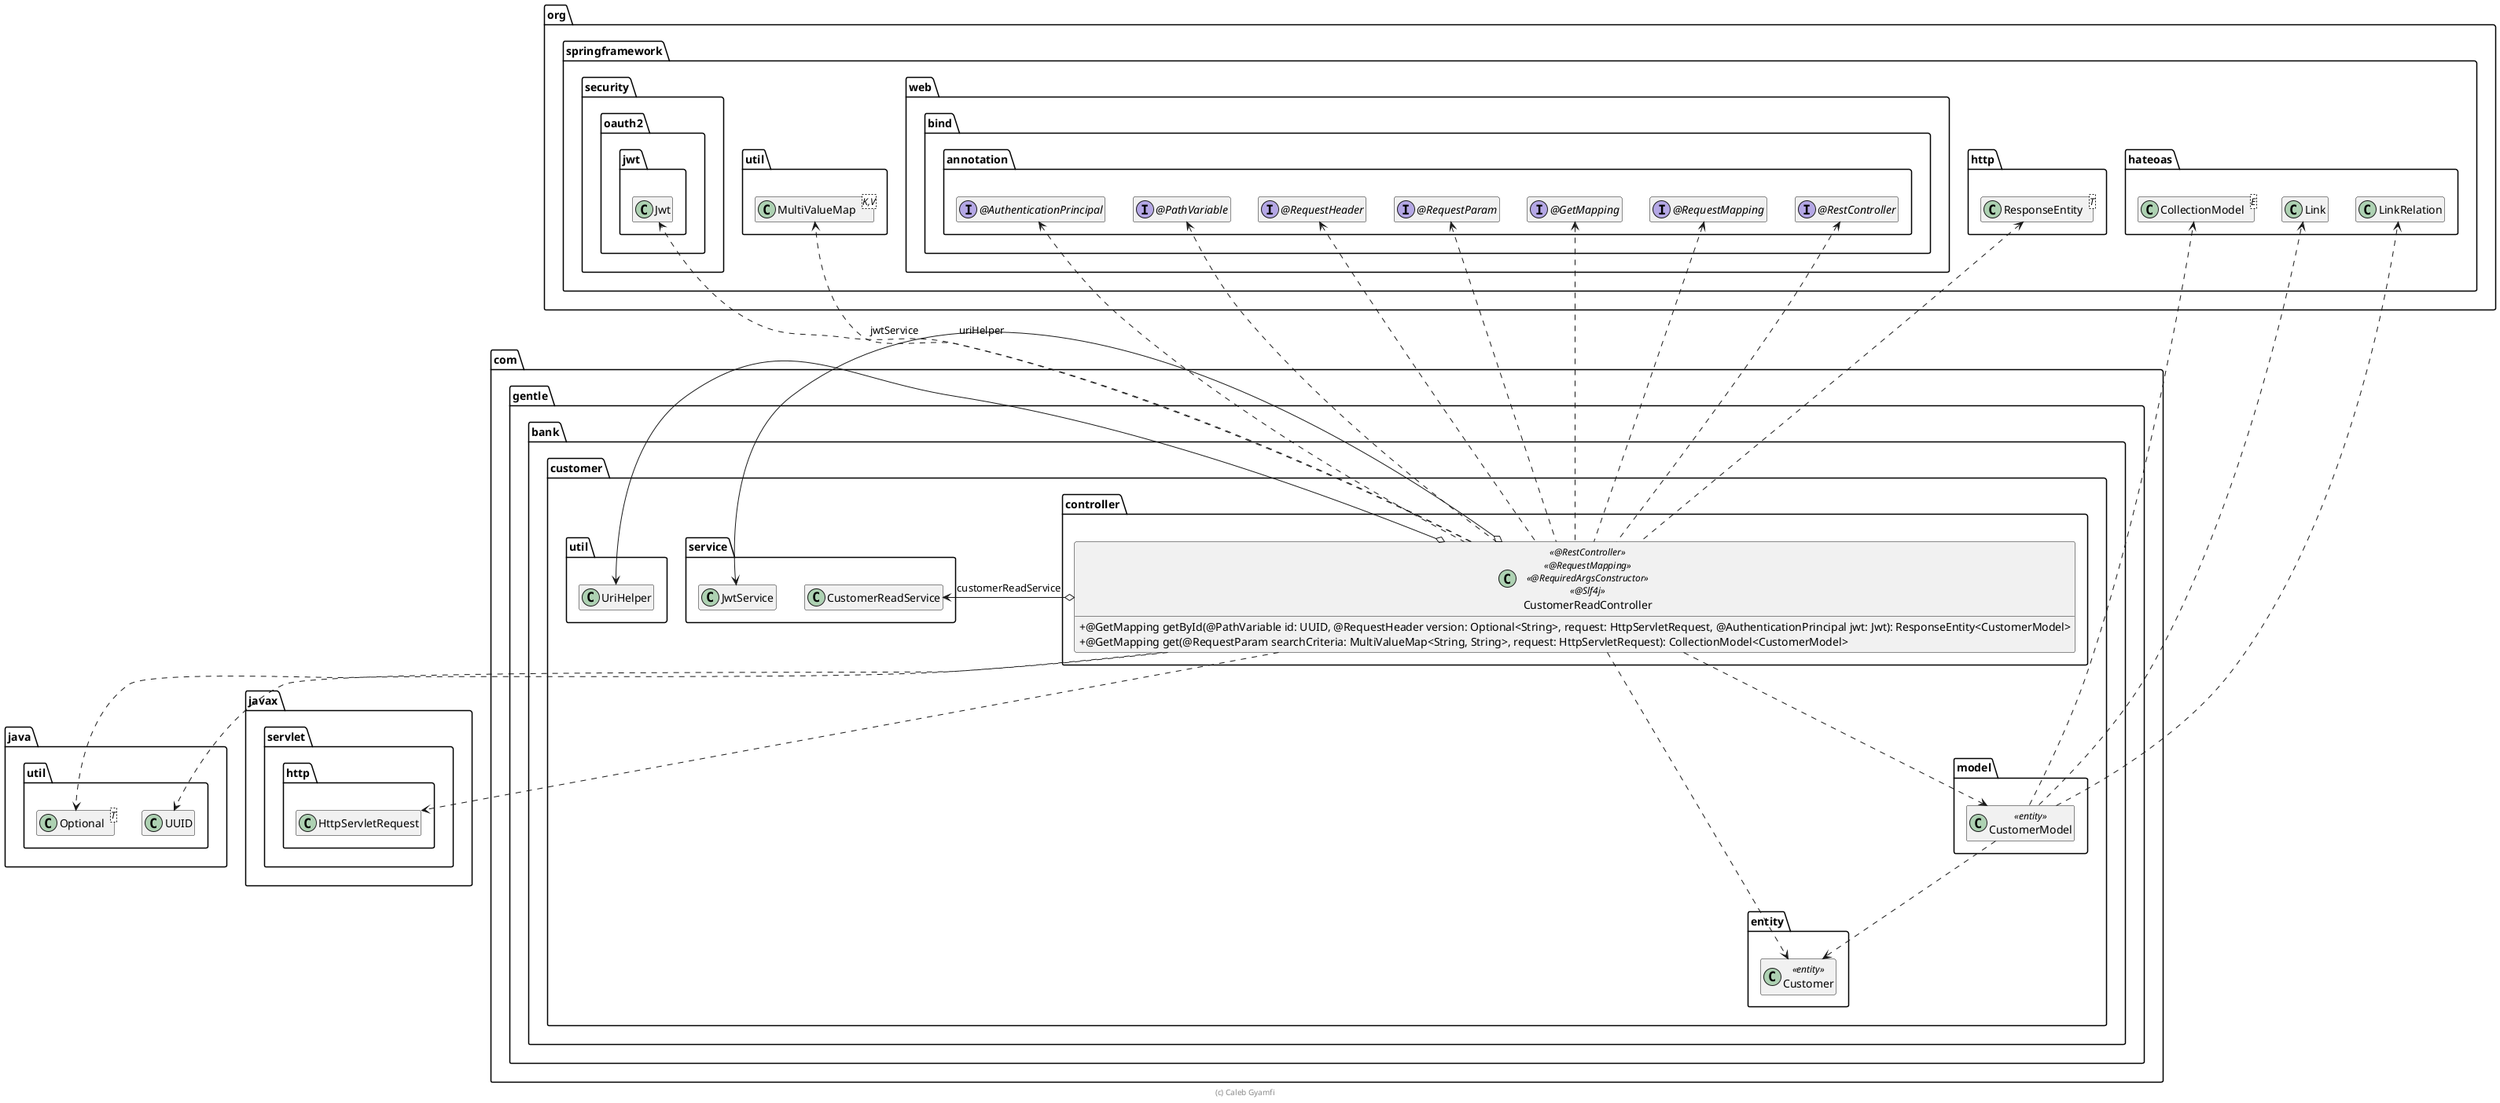 @startuml CustomerReadController

skinparam classAttributeIconSize 0

package "javax.servlet.http" {
    class HttpServletRequest
}

package "org.springframework" {
    package "web.bind.annotation" {
        interface "@RestController" as RestController
        interface "@RequestMapping" as RequestMapping
        interface "@GetMapping" as GetMapping
        interface "@RequestParam" as RequestParam
        interface "@RequestHeader" as RequestHeader
        interface "@PathVariable" as PathVariable
        interface "@AuthenticationPrincipal" as AuthenticationPrincipal
    }

    package "security.oauth2.jwt" {
        class Jwt
    }

    package "hateoas" {
        class CollectionModel<E>
        class Link
        class LinkRelation
    }

    package "http" {
        class ResponseEntity<T>
    }

    package "util" {
        class MultiValueMap<K,V>
    }
}

package "java.util" {
    class UUID
    class Optional<T>
}


package "com.gentle.bank.customer" {
    package "controller" {
        class CustomerReadController << @RestController >> << @RequestMapping >> << @RequiredArgsConstructor >> << @Slf4j >> {
            + @GetMapping getById(@PathVariable id: UUID, @RequestHeader version: Optional<String>, request: HttpServletRequest, @AuthenticationPrincipal jwt: Jwt): ResponseEntity<CustomerModel>
            + @GetMapping get(@RequestParam searchCriteria: MultiValueMap<String, String>, request: HttpServletRequest): CollectionModel<CustomerModel>
        }
    }

    package "entity" {
        class Customer << entity >>
    }

    package "model" {
        class CustomerModel << entity >>
    }

    package "service" {
        class CustomerReadService
        class JwtService
    }

    package "util" {
        class UriHelper
    }
}

' Relations
CustomerReadController .up.> RestController
CustomerReadController .up.> RequestMapping
CustomerReadController .up.> GetMapping
CustomerReadController .up.> RequestParam
CustomerReadController .up.> RequestHeader
CustomerReadController .up.> PathVariable
CustomerReadController .up.> AuthenticationPrincipal
CustomerReadController .up.> ResponseEntity

CustomerReadController o-right-> CustomerReadService : customerReadService
CustomerReadController o-right-> JwtService : jwtService
CustomerReadController o-right-> UriHelper : uriHelper
CustomerReadController ..> CustomerModel
CustomerReadController ..> Customer
CustomerReadController ..> HttpServletRequest
CustomerReadController ..> Jwt
CustomerReadController ..> MultiValueMap
CustomerReadController ..> UUID
CustomerReadController ..> Optional

CustomerModel ..> Customer
CustomerModel ..> Link
CustomerModel ..> LinkRelation
CustomerModel ..> CollectionModel

hide empty members

footer (c) Caleb Gyamfi

@enduml
